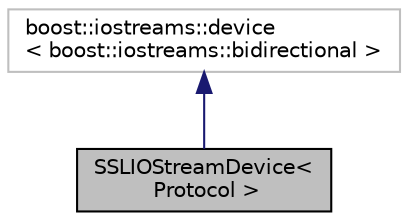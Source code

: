 digraph "SSLIOStreamDevice&lt; Protocol &gt;"
{
  edge [fontname="Helvetica",fontsize="10",labelfontname="Helvetica",labelfontsize="10"];
  node [fontname="Helvetica",fontsize="10",shape=record];
  Node0 [label="SSLIOStreamDevice\<\l Protocol \>",height=0.2,width=0.4,color="black", fillcolor="grey75", style="filled", fontcolor="black"];
  Node1 -> Node0 [dir="back",color="midnightblue",fontsize="10",style="solid",fontname="Helvetica"];
  Node1 [label="boost::iostreams::device\l\< boost::iostreams::bidirectional \>",height=0.2,width=0.4,color="grey75", fillcolor="white", style="filled"];
}
